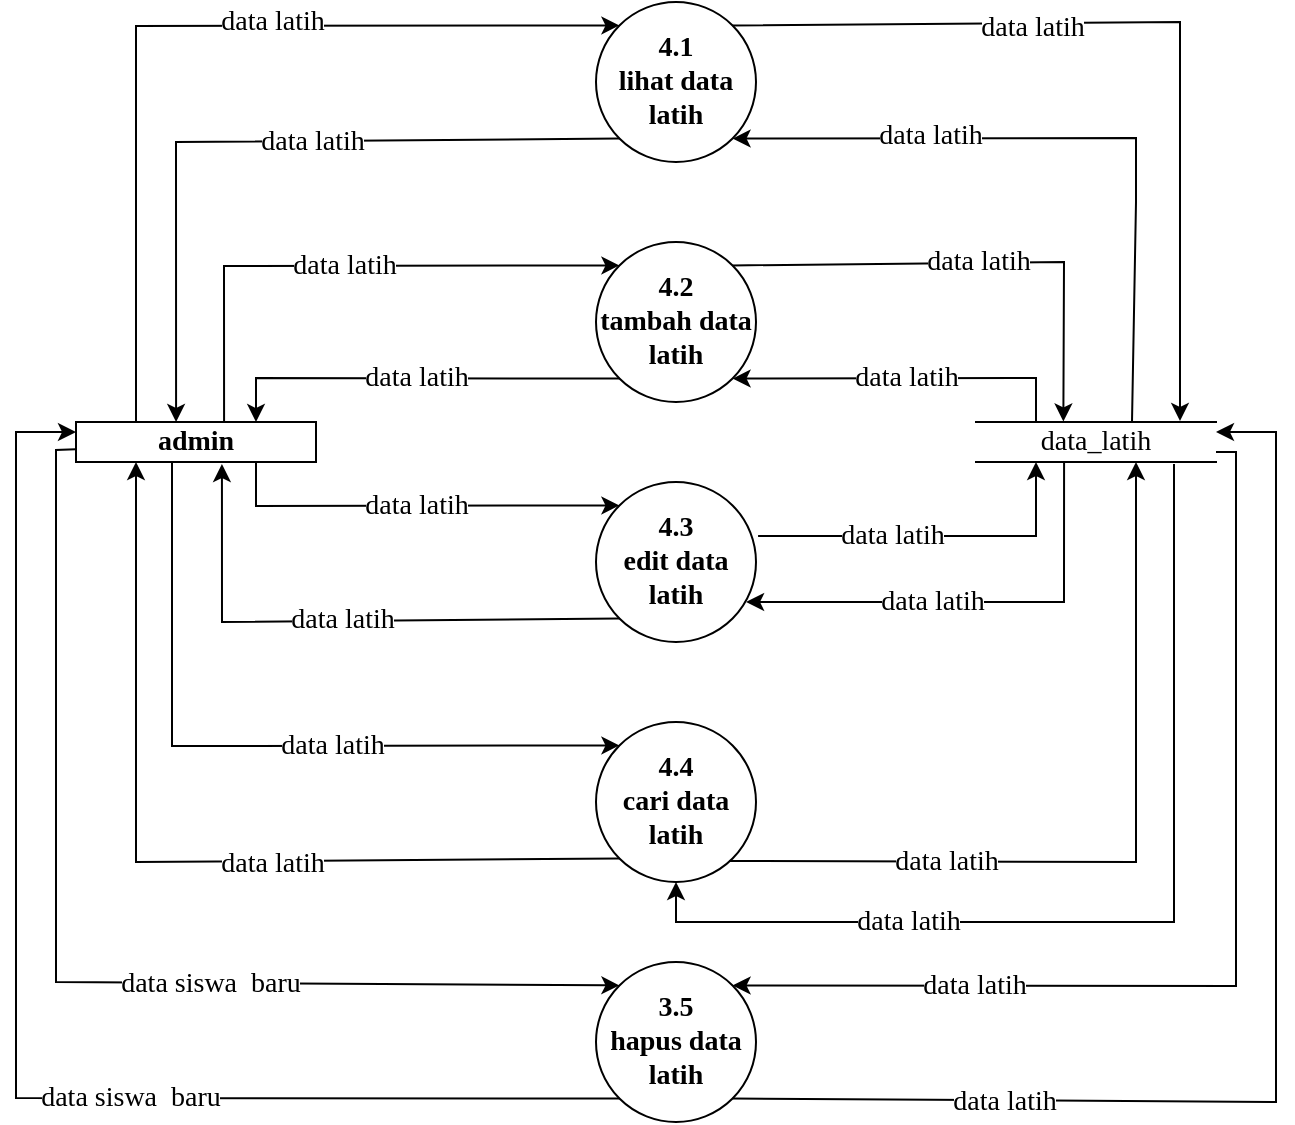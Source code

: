 <mxfile version="21.1.5" type="github">
  <diagram name="Page-1" id="7KaI7PDGXMlLVLGPTViL">
    <mxGraphModel dx="880" dy="452" grid="1" gridSize="10" guides="1" tooltips="1" connect="1" arrows="1" fold="1" page="1" pageScale="1" pageWidth="827" pageHeight="1169" math="0" shadow="0">
      <root>
        <mxCell id="0" />
        <mxCell id="1" parent="0" />
        <mxCell id="FfkFVL6gK5WUMpAvYzcA-1" value="4.1&lt;br style=&quot;font-size: 14px;&quot;&gt;lihat data latih" style="ellipse;whiteSpace=wrap;html=1;aspect=fixed;fontFamily=Times New Roman;fontSize=14;fontStyle=1" vertex="1" parent="1">
          <mxGeometry x="300" y="40" width="80" height="80" as="geometry" />
        </mxCell>
        <mxCell id="FfkFVL6gK5WUMpAvYzcA-2" value="4.2&lt;br style=&quot;font-size: 14px;&quot;&gt;tambah data latih" style="ellipse;whiteSpace=wrap;html=1;aspect=fixed;fontFamily=Times New Roman;fontSize=14;fontStyle=1" vertex="1" parent="1">
          <mxGeometry x="300" y="160" width="80" height="80" as="geometry" />
        </mxCell>
        <mxCell id="FfkFVL6gK5WUMpAvYzcA-3" value="4.3&lt;br style=&quot;font-size: 14px;&quot;&gt;edit data latih" style="ellipse;whiteSpace=wrap;html=1;aspect=fixed;fontFamily=Times New Roman;fontSize=14;fontStyle=1" vertex="1" parent="1">
          <mxGeometry x="300" y="280" width="80" height="80" as="geometry" />
        </mxCell>
        <mxCell id="FfkFVL6gK5WUMpAvYzcA-4" value="4.4&lt;br style=&quot;font-size: 14px;&quot;&gt;cari data latih" style="ellipse;whiteSpace=wrap;html=1;aspect=fixed;fontFamily=Times New Roman;fontSize=14;fontStyle=1" vertex="1" parent="1">
          <mxGeometry x="300" y="400" width="80" height="80" as="geometry" />
        </mxCell>
        <mxCell id="FfkFVL6gK5WUMpAvYzcA-5" value="3.5&lt;br style=&quot;font-size: 14px;&quot;&gt;hapus data latih" style="ellipse;whiteSpace=wrap;html=1;aspect=fixed;fontFamily=Times New Roman;fontSize=14;fontStyle=1" vertex="1" parent="1">
          <mxGeometry x="300" y="520" width="80" height="80" as="geometry" />
        </mxCell>
        <mxCell id="FfkFVL6gK5WUMpAvYzcA-6" value="admin" style="rounded=0;whiteSpace=wrap;html=1;fontFamily=Times New Roman;fontSize=14;fontStyle=1" vertex="1" parent="1">
          <mxGeometry x="40" y="250" width="120" height="20" as="geometry" />
        </mxCell>
        <mxCell id="FfkFVL6gK5WUMpAvYzcA-8" value="data_latih" style="shape=partialRectangle;whiteSpace=wrap;html=1;left=0;right=0;fillColor=none;fontFamily=Times New Roman;fontSize=14;" vertex="1" parent="1">
          <mxGeometry x="490" y="250" width="120" height="20" as="geometry" />
        </mxCell>
        <mxCell id="FfkFVL6gK5WUMpAvYzcA-9" value="data latih" style="endArrow=classic;html=1;rounded=0;exitX=0.25;exitY=0;exitDx=0;exitDy=0;entryX=0;entryY=0;entryDx=0;entryDy=0;fontFamily=Times New Roman;fontSize=14;" edge="1" parent="1" source="FfkFVL6gK5WUMpAvYzcA-6" target="FfkFVL6gK5WUMpAvYzcA-1">
          <mxGeometry x="0.209" y="2" width="50" height="50" relative="1" as="geometry">
            <mxPoint x="120" y="180" as="sourcePoint" />
            <mxPoint x="170" y="130" as="targetPoint" />
            <Array as="points">
              <mxPoint x="70" y="52" />
            </Array>
            <mxPoint as="offset" />
          </mxGeometry>
        </mxCell>
        <mxCell id="FfkFVL6gK5WUMpAvYzcA-10" value="data latih" style="endArrow=classic;html=1;rounded=0;exitX=0;exitY=1;exitDx=0;exitDy=0;entryX=0.417;entryY=0;entryDx=0;entryDy=0;entryPerimeter=0;fontFamily=Times New Roman;fontSize=14;" edge="1" parent="1" source="FfkFVL6gK5WUMpAvYzcA-1" target="FfkFVL6gK5WUMpAvYzcA-6">
          <mxGeometry x="-0.153" y="1" width="50" height="50" relative="1" as="geometry">
            <mxPoint x="230" y="190" as="sourcePoint" />
            <mxPoint x="90" y="240" as="targetPoint" />
            <Array as="points">
              <mxPoint x="90" y="110" />
            </Array>
            <mxPoint x="-1" as="offset" />
          </mxGeometry>
        </mxCell>
        <mxCell id="FfkFVL6gK5WUMpAvYzcA-11" value="data latih" style="endArrow=classic;html=1;rounded=0;exitX=0.617;exitY=-0.025;exitDx=0;exitDy=0;exitPerimeter=0;entryX=0;entryY=0;entryDx=0;entryDy=0;fontFamily=Times New Roman;fontSize=14;" edge="1" parent="1" source="FfkFVL6gK5WUMpAvYzcA-6" target="FfkFVL6gK5WUMpAvYzcA-2">
          <mxGeometry width="50" height="50" relative="1" as="geometry">
            <mxPoint x="200" y="180" as="sourcePoint" />
            <mxPoint x="250" y="130" as="targetPoint" />
            <Array as="points">
              <mxPoint x="114" y="172" />
            </Array>
          </mxGeometry>
        </mxCell>
        <mxCell id="FfkFVL6gK5WUMpAvYzcA-12" value="data latih" style="endArrow=classic;html=1;rounded=0;exitX=0;exitY=1;exitDx=0;exitDy=0;entryX=0.75;entryY=0;entryDx=0;entryDy=0;fontFamily=Times New Roman;fontSize=14;" edge="1" parent="1" source="FfkFVL6gK5WUMpAvYzcA-2" target="FfkFVL6gK5WUMpAvYzcA-6">
          <mxGeometry width="50" height="50" relative="1" as="geometry">
            <mxPoint x="250" y="290" as="sourcePoint" />
            <mxPoint x="300" y="240" as="targetPoint" />
            <Array as="points">
              <mxPoint x="130" y="228" />
            </Array>
          </mxGeometry>
        </mxCell>
        <mxCell id="FfkFVL6gK5WUMpAvYzcA-13" value="data latih" style="endArrow=classic;html=1;rounded=0;exitX=0.25;exitY=0;exitDx=0;exitDy=0;entryX=1;entryY=1;entryDx=0;entryDy=0;fontFamily=Times New Roman;fontSize=14;" edge="1" parent="1" source="FfkFVL6gK5WUMpAvYzcA-8" target="FfkFVL6gK5WUMpAvYzcA-2">
          <mxGeometry width="50" height="50" relative="1" as="geometry">
            <mxPoint x="460" y="210" as="sourcePoint" />
            <mxPoint x="510" y="160" as="targetPoint" />
            <Array as="points">
              <mxPoint x="520" y="228" />
            </Array>
          </mxGeometry>
        </mxCell>
        <mxCell id="FfkFVL6gK5WUMpAvYzcA-14" value="data latih" style="endArrow=classic;html=1;rounded=0;exitX=1;exitY=0;exitDx=0;exitDy=0;entryX=0.364;entryY=-0.014;entryDx=0;entryDy=0;entryPerimeter=0;fontFamily=Times New Roman;fontSize=14;" edge="1" parent="1" source="FfkFVL6gK5WUMpAvYzcA-2" target="FfkFVL6gK5WUMpAvYzcA-8">
          <mxGeometry width="50" height="50" relative="1" as="geometry">
            <mxPoint x="480" y="160" as="sourcePoint" />
            <mxPoint x="530" y="110" as="targetPoint" />
            <Array as="points">
              <mxPoint x="534" y="170" />
            </Array>
          </mxGeometry>
        </mxCell>
        <mxCell id="FfkFVL6gK5WUMpAvYzcA-17" value="data latih" style="endArrow=classic;html=1;rounded=0;exitX=0.65;exitY=0;exitDx=0;exitDy=0;exitPerimeter=0;entryX=1;entryY=1;entryDx=0;entryDy=0;fontFamily=Times New Roman;fontSize=14;" edge="1" parent="1" source="FfkFVL6gK5WUMpAvYzcA-8" target="FfkFVL6gK5WUMpAvYzcA-1">
          <mxGeometry x="0.426" y="-1" width="50" height="50" relative="1" as="geometry">
            <mxPoint x="580" y="140" as="sourcePoint" />
            <mxPoint x="630" y="90" as="targetPoint" />
            <Array as="points">
              <mxPoint x="570" y="140" />
              <mxPoint x="570" y="108" />
            </Array>
            <mxPoint as="offset" />
          </mxGeometry>
        </mxCell>
        <mxCell id="FfkFVL6gK5WUMpAvYzcA-18" value="data latih" style="endArrow=classic;html=1;rounded=0;exitX=1;exitY=0;exitDx=0;exitDy=0;entryX=0.85;entryY=-0.025;entryDx=0;entryDy=0;entryPerimeter=0;fontFamily=Times New Roman;fontSize=14;" edge="1" parent="1" source="FfkFVL6gK5WUMpAvYzcA-1" target="FfkFVL6gK5WUMpAvYzcA-8">
          <mxGeometry x="-0.295" y="-2" width="50" height="50" relative="1" as="geometry">
            <mxPoint x="530" y="120" as="sourcePoint" />
            <mxPoint x="580" y="70" as="targetPoint" />
            <Array as="points">
              <mxPoint x="592" y="50" />
            </Array>
            <mxPoint x="1" as="offset" />
          </mxGeometry>
        </mxCell>
        <mxCell id="FfkFVL6gK5WUMpAvYzcA-19" value="data latih" style="endArrow=classic;html=1;rounded=0;exitX=0.75;exitY=1;exitDx=0;exitDy=0;entryX=0;entryY=0;entryDx=0;entryDy=0;fontFamily=Times New Roman;fontSize=14;" edge="1" parent="1" source="FfkFVL6gK5WUMpAvYzcA-6" target="FfkFVL6gK5WUMpAvYzcA-3">
          <mxGeometry width="50" height="50" relative="1" as="geometry">
            <mxPoint x="240" y="310" as="sourcePoint" />
            <mxPoint x="290" y="260" as="targetPoint" />
            <Array as="points">
              <mxPoint x="130" y="292" />
            </Array>
          </mxGeometry>
        </mxCell>
        <mxCell id="FfkFVL6gK5WUMpAvYzcA-20" value="data latih" style="endArrow=classic;html=1;rounded=0;entryX=0.608;entryY=1.05;entryDx=0;entryDy=0;entryPerimeter=0;exitX=0;exitY=1;exitDx=0;exitDy=0;fontFamily=Times New Roman;fontSize=14;" edge="1" parent="1" source="FfkFVL6gK5WUMpAvYzcA-3" target="FfkFVL6gK5WUMpAvYzcA-6">
          <mxGeometry width="50" height="50" relative="1" as="geometry">
            <mxPoint x="120" y="360" as="sourcePoint" />
            <mxPoint x="170" y="310" as="targetPoint" />
            <Array as="points">
              <mxPoint x="113" y="350" />
            </Array>
          </mxGeometry>
        </mxCell>
        <mxCell id="FfkFVL6gK5WUMpAvYzcA-21" value="data latih" style="endArrow=classic;html=1;rounded=0;exitX=1.013;exitY=0.338;exitDx=0;exitDy=0;entryX=0.25;entryY=1;entryDx=0;entryDy=0;exitPerimeter=0;fontFamily=Times New Roman;fontSize=14;" edge="1" parent="1" source="FfkFVL6gK5WUMpAvYzcA-3" target="FfkFVL6gK5WUMpAvYzcA-8">
          <mxGeometry x="-0.244" width="50" height="50" relative="1" as="geometry">
            <mxPoint x="580" y="360" as="sourcePoint" />
            <mxPoint x="630" y="310" as="targetPoint" />
            <Array as="points">
              <mxPoint x="520" y="307" />
            </Array>
            <mxPoint as="offset" />
          </mxGeometry>
        </mxCell>
        <mxCell id="FfkFVL6gK5WUMpAvYzcA-22" value="data latih" style="endArrow=classic;html=1;rounded=0;entryX=0.938;entryY=0.75;entryDx=0;entryDy=0;entryPerimeter=0;exitX=0.367;exitY=1;exitDx=0;exitDy=0;exitPerimeter=0;fontFamily=Times New Roman;fontSize=14;" edge="1" parent="1" source="FfkFVL6gK5WUMpAvYzcA-8" target="FfkFVL6gK5WUMpAvYzcA-3">
          <mxGeometry x="0.187" width="50" height="50" relative="1" as="geometry">
            <mxPoint x="530" y="270" as="sourcePoint" />
            <mxPoint x="630" y="290" as="targetPoint" />
            <Array as="points">
              <mxPoint x="534" y="340" />
            </Array>
            <mxPoint as="offset" />
          </mxGeometry>
        </mxCell>
        <mxCell id="FfkFVL6gK5WUMpAvYzcA-23" value="&#xa;&lt;span style=&quot;color: rgb(0, 0, 0); font-family: &amp;quot;Times New Roman&amp;quot;; font-size: 14px; font-style: normal; font-variant-ligatures: normal; font-variant-caps: normal; font-weight: 400; letter-spacing: normal; orphans: 2; text-align: center; text-indent: 0px; text-transform: none; widows: 2; word-spacing: 0px; -webkit-text-stroke-width: 0px; background-color: rgb(255, 255, 255); text-decoration-thickness: initial; text-decoration-style: initial; text-decoration-color: initial; float: none; display: inline !important;&quot;&gt;data latih&lt;/span&gt;&#xa;&#xa;" style="endArrow=classic;html=1;rounded=0;exitX=0.4;exitY=1;exitDx=0;exitDy=0;exitPerimeter=0;entryX=0;entryY=0;entryDx=0;entryDy=0;fontFamily=Times New Roman;fontSize=14;" edge="1" parent="1" source="FfkFVL6gK5WUMpAvYzcA-6" target="FfkFVL6gK5WUMpAvYzcA-4">
          <mxGeometry x="0.213" y="-8" width="50" height="50" relative="1" as="geometry">
            <mxPoint x="130" y="450" as="sourcePoint" />
            <mxPoint x="180" y="400" as="targetPoint" />
            <Array as="points">
              <mxPoint x="88" y="412" />
            </Array>
            <mxPoint as="offset" />
          </mxGeometry>
        </mxCell>
        <mxCell id="FfkFVL6gK5WUMpAvYzcA-24" value="data latih" style="endArrow=classic;html=1;rounded=0;exitX=0;exitY=1;exitDx=0;exitDy=0;entryX=0.25;entryY=1;entryDx=0;entryDy=0;fontFamily=Times New Roman;fontSize=14;" edge="1" parent="1" source="FfkFVL6gK5WUMpAvYzcA-4" target="FfkFVL6gK5WUMpAvYzcA-6">
          <mxGeometry x="-0.213" y="1" width="50" height="50" relative="1" as="geometry">
            <mxPoint x="160" y="480" as="sourcePoint" />
            <mxPoint x="210" y="430" as="targetPoint" />
            <Array as="points">
              <mxPoint x="70" y="470" />
            </Array>
            <mxPoint as="offset" />
          </mxGeometry>
        </mxCell>
        <mxCell id="FfkFVL6gK5WUMpAvYzcA-25" value="data siswa&amp;nbsp; baru" style="endArrow=classic;html=1;rounded=0;entryX=0;entryY=0;entryDx=0;entryDy=0;exitX=-0.001;exitY=0.68;exitDx=0;exitDy=0;exitPerimeter=0;fontFamily=Times New Roman;fontSize=14;" edge="1" parent="1" source="FfkFVL6gK5WUMpAvYzcA-6" target="FfkFVL6gK5WUMpAvYzcA-5">
          <mxGeometry x="0.267" y="-1" width="50" height="50" relative="1" as="geometry">
            <mxPoint x="40" y="260" as="sourcePoint" />
            <mxPoint x="60" y="310" as="targetPoint" />
            <Array as="points">
              <mxPoint x="30" y="264" />
              <mxPoint x="30" y="530" />
            </Array>
            <mxPoint as="offset" />
          </mxGeometry>
        </mxCell>
        <mxCell id="FfkFVL6gK5WUMpAvYzcA-26" value="data siswa&amp;nbsp; baru" style="endArrow=classic;html=1;rounded=0;entryX=0;entryY=0.25;entryDx=0;entryDy=0;exitX=0;exitY=1;exitDx=0;exitDy=0;fontFamily=Times New Roman;fontSize=14;" edge="1" parent="1" source="FfkFVL6gK5WUMpAvYzcA-5" target="FfkFVL6gK5WUMpAvYzcA-6">
          <mxGeometry x="-0.265" width="50" height="50" relative="1" as="geometry">
            <mxPoint x="80" y="580.698" as="sourcePoint" />
            <mxPoint x="40" y="230" as="targetPoint" />
            <Array as="points">
              <mxPoint x="10" y="588" />
              <mxPoint x="10" y="255" />
            </Array>
            <mxPoint as="offset" />
          </mxGeometry>
        </mxCell>
        <mxCell id="FfkFVL6gK5WUMpAvYzcA-27" value="data latih" style="endArrow=classic;html=1;rounded=0;fontFamily=Times New Roman;fontSize=14;exitX=0.832;exitY=0.869;exitDx=0;exitDy=0;exitPerimeter=0;" edge="1" parent="1" source="FfkFVL6gK5WUMpAvYzcA-4">
          <mxGeometry x="-0.461" width="50" height="50" relative="1" as="geometry">
            <mxPoint x="390" y="470" as="sourcePoint" />
            <mxPoint x="570" y="270" as="targetPoint" />
            <Array as="points">
              <mxPoint x="570" y="470" />
            </Array>
            <mxPoint as="offset" />
          </mxGeometry>
        </mxCell>
        <mxCell id="FfkFVL6gK5WUMpAvYzcA-28" value="data latih" style="endArrow=classic;html=1;rounded=0;fontFamily=Times New Roman;fontSize=14;exitX=0.825;exitY=1.05;exitDx=0;exitDy=0;exitPerimeter=0;entryX=0.5;entryY=1;entryDx=0;entryDy=0;" edge="1" parent="1" source="FfkFVL6gK5WUMpAvYzcA-8" target="FfkFVL6gK5WUMpAvYzcA-4">
          <mxGeometry x="0.456" width="50" height="50" relative="1" as="geometry">
            <mxPoint x="680" y="330" as="sourcePoint" />
            <mxPoint x="360" y="500" as="targetPoint" />
            <Array as="points">
              <mxPoint x="589" y="500" />
              <mxPoint x="340" y="500" />
            </Array>
            <mxPoint as="offset" />
          </mxGeometry>
        </mxCell>
        <mxCell id="FfkFVL6gK5WUMpAvYzcA-31" value="data latih" style="endArrow=classic;html=1;rounded=0;fontFamily=Times New Roman;fontSize=14;entryX=1;entryY=0;entryDx=0;entryDy=0;exitX=1;exitY=0.75;exitDx=0;exitDy=0;" edge="1" parent="1" source="FfkFVL6gK5WUMpAvYzcA-8" target="FfkFVL6gK5WUMpAvYzcA-5">
          <mxGeometry x="0.543" width="50" height="50" relative="1" as="geometry">
            <mxPoint x="620" y="260" as="sourcePoint" />
            <mxPoint x="700" y="460" as="targetPoint" />
            <Array as="points">
              <mxPoint x="620" y="265" />
              <mxPoint x="620" y="532" />
            </Array>
            <mxPoint as="offset" />
          </mxGeometry>
        </mxCell>
        <mxCell id="FfkFVL6gK5WUMpAvYzcA-32" value="data latih" style="endArrow=classic;html=1;rounded=0;fontFamily=Times New Roman;fontSize=14;entryX=1;entryY=0.25;entryDx=0;entryDy=0;exitX=1;exitY=1;exitDx=0;exitDy=0;" edge="1" parent="1" source="FfkFVL6gK5WUMpAvYzcA-5" target="FfkFVL6gK5WUMpAvYzcA-8">
          <mxGeometry x="-0.573" y="-1" width="50" height="50" relative="1" as="geometry">
            <mxPoint x="620" y="350" as="sourcePoint" />
            <mxPoint x="670" y="300" as="targetPoint" />
            <Array as="points">
              <mxPoint x="640" y="590" />
              <mxPoint x="640" y="255" />
            </Array>
            <mxPoint as="offset" />
          </mxGeometry>
        </mxCell>
      </root>
    </mxGraphModel>
  </diagram>
</mxfile>
